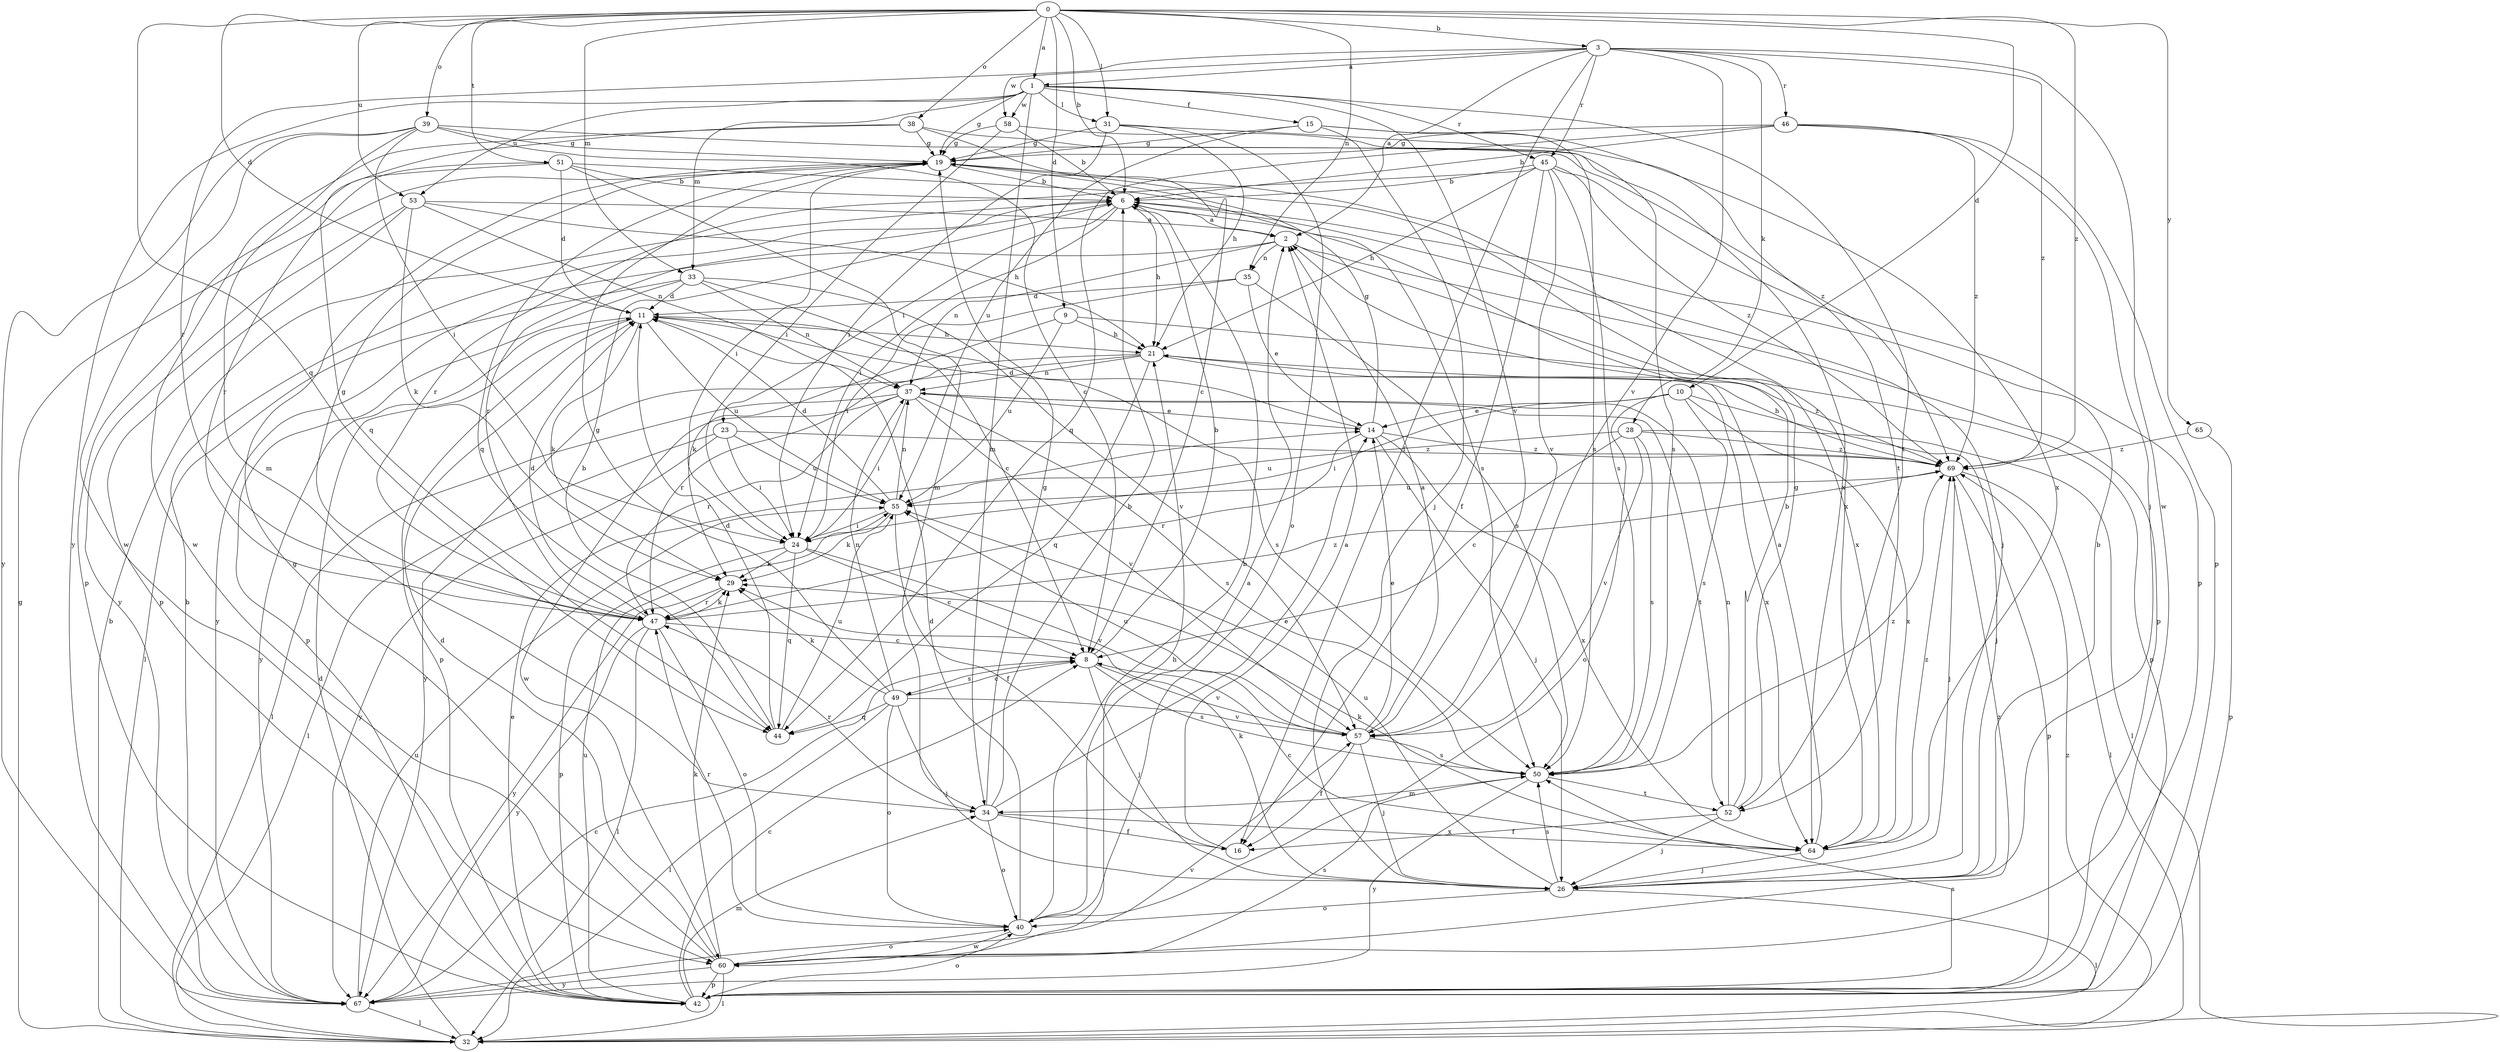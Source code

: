 strict digraph  {
0;
1;
2;
3;
6;
8;
9;
10;
11;
14;
15;
16;
19;
21;
23;
24;
26;
28;
29;
31;
32;
33;
34;
35;
37;
38;
39;
40;
42;
44;
45;
46;
47;
49;
50;
51;
52;
53;
55;
57;
58;
60;
64;
65;
67;
69;
0 -> 1  [label=a];
0 -> 3  [label=b];
0 -> 6  [label=b];
0 -> 9  [label=d];
0 -> 10  [label=d];
0 -> 11  [label=d];
0 -> 31  [label=l];
0 -> 33  [label=m];
0 -> 35  [label=n];
0 -> 38  [label=o];
0 -> 39  [label=o];
0 -> 44  [label=q];
0 -> 51  [label=t];
0 -> 53  [label=u];
0 -> 65  [label=y];
0 -> 69  [label=z];
1 -> 15  [label=f];
1 -> 19  [label=g];
1 -> 31  [label=l];
1 -> 33  [label=m];
1 -> 34  [label=m];
1 -> 45  [label=r];
1 -> 52  [label=t];
1 -> 53  [label=u];
1 -> 57  [label=v];
1 -> 58  [label=w];
1 -> 67  [label=y];
2 -> 35  [label=n];
2 -> 37  [label=n];
2 -> 42  [label=p];
2 -> 64  [label=x];
2 -> 67  [label=y];
3 -> 1  [label=a];
3 -> 2  [label=a];
3 -> 16  [label=f];
3 -> 28  [label=k];
3 -> 45  [label=r];
3 -> 46  [label=r];
3 -> 47  [label=r];
3 -> 57  [label=v];
3 -> 58  [label=w];
3 -> 60  [label=w];
3 -> 69  [label=z];
6 -> 2  [label=a];
6 -> 21  [label=h];
6 -> 23  [label=i];
6 -> 24  [label=i];
6 -> 26  [label=j];
6 -> 47  [label=r];
8 -> 6  [label=b];
8 -> 26  [label=j];
8 -> 49  [label=s];
8 -> 50  [label=s];
8 -> 57  [label=v];
9 -> 21  [label=h];
9 -> 29  [label=k];
9 -> 42  [label=p];
9 -> 55  [label=u];
10 -> 14  [label=e];
10 -> 24  [label=i];
10 -> 26  [label=j];
10 -> 40  [label=o];
10 -> 50  [label=s];
10 -> 64  [label=x];
11 -> 21  [label=h];
11 -> 29  [label=k];
11 -> 42  [label=p];
11 -> 50  [label=s];
11 -> 55  [label=u];
11 -> 67  [label=y];
14 -> 11  [label=d];
14 -> 19  [label=g];
14 -> 26  [label=j];
14 -> 47  [label=r];
14 -> 64  [label=x];
14 -> 69  [label=z];
15 -> 19  [label=g];
15 -> 26  [label=j];
15 -> 50  [label=s];
15 -> 55  [label=u];
15 -> 64  [label=x];
16 -> 2  [label=a];
19 -> 6  [label=b];
19 -> 24  [label=i];
19 -> 44  [label=q];
19 -> 64  [label=x];
21 -> 37  [label=n];
21 -> 44  [label=q];
21 -> 47  [label=r];
21 -> 64  [label=x];
21 -> 67  [label=y];
21 -> 69  [label=z];
23 -> 24  [label=i];
23 -> 32  [label=l];
23 -> 55  [label=u];
23 -> 67  [label=y];
23 -> 69  [label=z];
24 -> 8  [label=c];
24 -> 29  [label=k];
24 -> 42  [label=p];
24 -> 44  [label=q];
24 -> 57  [label=v];
26 -> 6  [label=b];
26 -> 29  [label=k];
26 -> 32  [label=l];
26 -> 40  [label=o];
26 -> 50  [label=s];
26 -> 55  [label=u];
28 -> 8  [label=c];
28 -> 32  [label=l];
28 -> 50  [label=s];
28 -> 55  [label=u];
28 -> 57  [label=v];
28 -> 69  [label=z];
29 -> 47  [label=r];
29 -> 67  [label=y];
31 -> 19  [label=g];
31 -> 21  [label=h];
31 -> 24  [label=i];
31 -> 40  [label=o];
31 -> 52  [label=t];
32 -> 6  [label=b];
32 -> 11  [label=d];
32 -> 19  [label=g];
32 -> 69  [label=z];
33 -> 8  [label=c];
33 -> 11  [label=d];
33 -> 32  [label=l];
33 -> 37  [label=n];
33 -> 42  [label=p];
33 -> 57  [label=v];
34 -> 6  [label=b];
34 -> 14  [label=e];
34 -> 16  [label=f];
34 -> 19  [label=g];
34 -> 40  [label=o];
34 -> 47  [label=r];
34 -> 64  [label=x];
35 -> 11  [label=d];
35 -> 14  [label=e];
35 -> 24  [label=i];
35 -> 50  [label=s];
37 -> 14  [label=e];
37 -> 24  [label=i];
37 -> 32  [label=l];
37 -> 47  [label=r];
37 -> 50  [label=s];
37 -> 52  [label=t];
37 -> 57  [label=v];
37 -> 60  [label=w];
38 -> 8  [label=c];
38 -> 19  [label=g];
38 -> 44  [label=q];
38 -> 60  [label=w];
38 -> 64  [label=x];
39 -> 8  [label=c];
39 -> 19  [label=g];
39 -> 24  [label=i];
39 -> 34  [label=m];
39 -> 60  [label=w];
39 -> 67  [label=y];
39 -> 69  [label=z];
40 -> 2  [label=a];
40 -> 6  [label=b];
40 -> 11  [label=d];
40 -> 47  [label=r];
40 -> 60  [label=w];
42 -> 8  [label=c];
42 -> 14  [label=e];
42 -> 34  [label=m];
42 -> 40  [label=o];
42 -> 50  [label=s];
42 -> 55  [label=u];
44 -> 6  [label=b];
44 -> 11  [label=d];
44 -> 55  [label=u];
45 -> 6  [label=b];
45 -> 16  [label=f];
45 -> 21  [label=h];
45 -> 42  [label=p];
45 -> 47  [label=r];
45 -> 50  [label=s];
45 -> 57  [label=v];
45 -> 69  [label=z];
46 -> 6  [label=b];
46 -> 19  [label=g];
46 -> 26  [label=j];
46 -> 42  [label=p];
46 -> 44  [label=q];
46 -> 69  [label=z];
47 -> 8  [label=c];
47 -> 11  [label=d];
47 -> 19  [label=g];
47 -> 29  [label=k];
47 -> 32  [label=l];
47 -> 40  [label=o];
47 -> 67  [label=y];
47 -> 69  [label=z];
49 -> 8  [label=c];
49 -> 19  [label=g];
49 -> 26  [label=j];
49 -> 29  [label=k];
49 -> 32  [label=l];
49 -> 37  [label=n];
49 -> 40  [label=o];
49 -> 44  [label=q];
49 -> 57  [label=v];
50 -> 34  [label=m];
50 -> 52  [label=t];
50 -> 67  [label=y];
50 -> 69  [label=z];
51 -> 6  [label=b];
51 -> 11  [label=d];
51 -> 34  [label=m];
51 -> 42  [label=p];
51 -> 47  [label=r];
51 -> 50  [label=s];
52 -> 6  [label=b];
52 -> 16  [label=f];
52 -> 19  [label=g];
52 -> 26  [label=j];
52 -> 37  [label=n];
53 -> 2  [label=a];
53 -> 21  [label=h];
53 -> 29  [label=k];
53 -> 37  [label=n];
53 -> 42  [label=p];
53 -> 67  [label=y];
55 -> 11  [label=d];
55 -> 16  [label=f];
55 -> 24  [label=i];
55 -> 29  [label=k];
55 -> 37  [label=n];
57 -> 2  [label=a];
57 -> 14  [label=e];
57 -> 16  [label=f];
57 -> 26  [label=j];
57 -> 50  [label=s];
57 -> 55  [label=u];
58 -> 6  [label=b];
58 -> 19  [label=g];
58 -> 24  [label=i];
58 -> 50  [label=s];
60 -> 11  [label=d];
60 -> 19  [label=g];
60 -> 21  [label=h];
60 -> 29  [label=k];
60 -> 32  [label=l];
60 -> 40  [label=o];
60 -> 42  [label=p];
60 -> 50  [label=s];
60 -> 67  [label=y];
60 -> 69  [label=z];
64 -> 2  [label=a];
64 -> 8  [label=c];
64 -> 26  [label=j];
64 -> 29  [label=k];
64 -> 69  [label=z];
65 -> 42  [label=p];
65 -> 69  [label=z];
67 -> 6  [label=b];
67 -> 8  [label=c];
67 -> 32  [label=l];
67 -> 55  [label=u];
67 -> 57  [label=v];
69 -> 21  [label=h];
69 -> 26  [label=j];
69 -> 32  [label=l];
69 -> 42  [label=p];
69 -> 55  [label=u];
}
